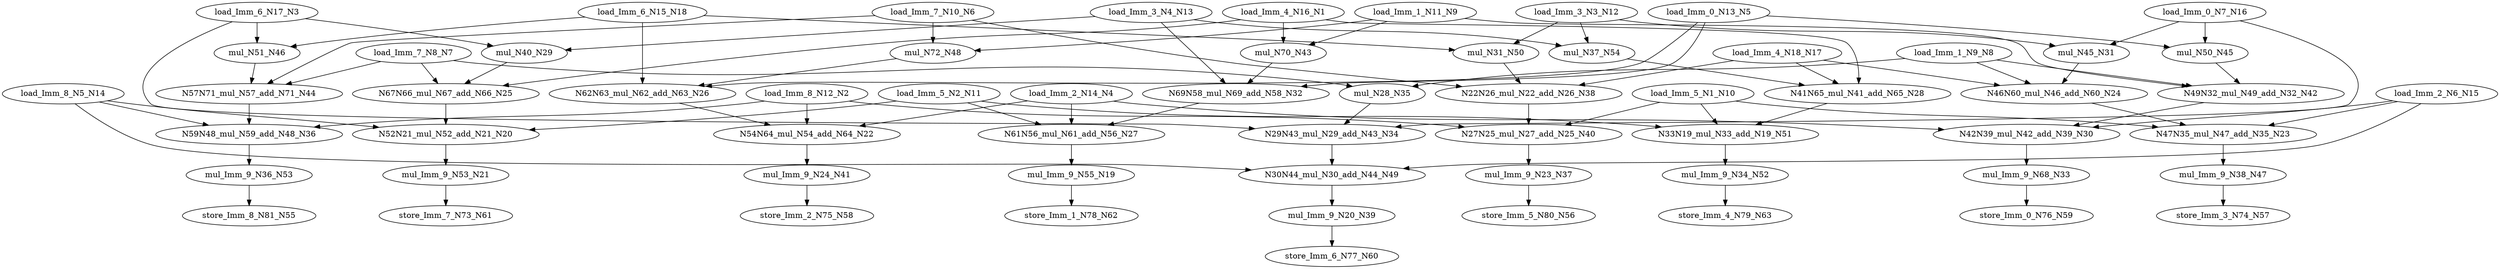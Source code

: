 digraph graphname {
N55 [color="black", label="store_Imm_8_N81_N55"];
N54 [color="black", label="mul_N37_N54"];
N58 [color="black", label="store_Imm_2_N75_N58"];
N49 [color="black", label="N30N44_mul_N30_add_N44_N49"];
N48 [color="black", label="mul_N72_N48"];
N63 [color="black", label="store_Imm_4_N79_N63"];
N62 [color="black", label="store_Imm_1_N78_N62"];
N61 [color="black", label="store_Imm_7_N73_N61"];
N60 [color="black", label="store_Imm_6_N77_N60"];
N41 [color="black", label="mul_Imm_9_N24_N41"];
N40 [color="black", label="N27N25_mul_N27_add_N25_N40"];
N43 [color="black", label="mul_N70_N43"];
N42 [color="black", label="N49N32_mul_N49_add_N32_N42"];
N45 [color="black", label="mul_N50_N45"];
N44 [color="black", label="N57N71_mul_N57_add_N71_N44"];
N47 [color="black", label="mul_Imm_9_N38_N47"];
N46 [color="black", label="mul_N51_N46"];
N29 [color="black", label="mul_N40_N29"];
N28 [color="black", label="N41N65_mul_N41_add_N65_N28"];
N59 [color="black", label="store_Imm_0_N76_N59"];
N23 [color="black", label="N47N35_mul_N47_add_N35_N23"];
N22 [color="black", label="N54N64_mul_N54_add_N64_N22"];
N21 [color="black", label="mul_Imm_9_N53_N21"];
N20 [color="black", label="N52N21_mul_N52_add_N21_N20"];
N27 [color="black", label="N61N56_mul_N61_add_N56_N27"];
N26 [color="black", label="N62N63_mul_N62_add_N63_N26"];
N25 [color="black", label="N67N66_mul_N67_add_N66_N25"];
N24 [color="black", label="N46N60_mul_N46_add_N60_N24"];
N8 [color="black", label="load_Imm_1_N9_N8"];
N9 [color="black", label="load_Imm_1_N11_N9"];
N1 [color="black", label="load_Imm_4_N16_N1"];
N2 [color="black", label="load_Imm_8_N12_N2"];
N3 [color="black", label="load_Imm_6_N17_N3"];
N4 [color="black", label="load_Imm_2_N14_N4"];
N5 [color="black", label="load_Imm_0_N13_N5"];
N6 [color="black", label="load_Imm_7_N10_N6"];
N7 [color="black", label="load_Imm_7_N8_N7"];
N12 [color="black", label="load_Imm_3_N3_N12"];
N13 [color="black", label="load_Imm_3_N4_N13"];
N10 [color="black", label="load_Imm_5_N1_N10"];
N11 [color="black", label="load_Imm_5_N2_N11"];
N16 [color="black", label="load_Imm_0_N7_N16"];
N17 [color="black", label="load_Imm_4_N18_N17"];
N14 [color="black", label="load_Imm_8_N5_N14"];
N15 [color="black", label="load_Imm_2_N6_N15"];
N56 [color="black", label="store_Imm_5_N80_N56"];
N57 [color="black", label="store_Imm_3_N74_N57"];
N18 [color="black", label="load_Imm_6_N15_N18"];
N19 [color="black", label="mul_Imm_9_N55_N19"];
N52 [color="black", label="mul_Imm_9_N34_N52"];
N53 [color="black", label="mul_Imm_9_N36_N53"];
N50 [color="black", label="mul_N31_N50"];
N51 [color="black", label="N33N19_mul_N33_add_N19_N51"];
N38 [color="black", label="N22N26_mul_N22_add_N26_N38"];
N39 [color="black", label="mul_Imm_9_N20_N39"];
N30 [color="black", label="N42N39_mul_N42_add_N39_N30"];
N31 [color="black", label="mul_N45_N31"];
N32 [color="black", label="N69N58_mul_N69_add_N58_N32"];
N33 [color="black", label="mul_Imm_9_N68_N33"];
N34 [color="black", label="N29N43_mul_N29_add_N43_N34"];
N35 [color="black", label="mul_N28_N35"];
N36 [color="black", label="N59N48_mul_N59_add_N48_N36"];
N37 [color="black", label="mul_Imm_9_N23_N37"];
N54 -> N28;
N49 -> N39;
N48 -> N26;
N41 -> N58;
N40 -> N37;
N43 -> N32;
N42 -> N30;
N45 -> N42;
N44 -> N36;
N47 -> N57;
N46 -> N44;
N29 -> N25;
N28 -> N51;
N23 -> N47;
N22 -> N41;
N21 -> N61;
N20 -> N21;
N27 -> N19;
N26 -> N22;
N25 -> N20;
N24 -> N23;
N8 -> N24;
N8 -> N42;
N8 -> N35;
N9 -> N42;
N9 -> N43;
N9 -> N48;
N1 -> N28;
N1 -> N43;
N1 -> N25;
N2 -> N40;
N2 -> N36;
N2 -> N22;
N3 -> N46;
N3 -> N29;
N3 -> N34;
N4 -> N27;
N4 -> N30;
N4 -> N22;
N5 -> N32;
N5 -> N26;
N5 -> N45;
N6 -> N44;
N6 -> N48;
N6 -> N38;
N7 -> N44;
N7 -> N25;
N7 -> N35;
N12 -> N50;
N12 -> N31;
N12 -> N54;
N13 -> N32;
N13 -> N54;
N13 -> N29;
N10 -> N51;
N10 -> N40;
N10 -> N23;
N11 -> N20;
N11 -> N51;
N11 -> N27;
N16 -> N34;
N16 -> N45;
N16 -> N31;
N17 -> N38;
N17 -> N24;
N17 -> N28;
N14 -> N20;
N14 -> N36;
N14 -> N49;
N15 -> N23;
N15 -> N30;
N15 -> N49;
N18 -> N26;
N18 -> N50;
N18 -> N46;
N19 -> N62;
N52 -> N63;
N53 -> N55;
N50 -> N38;
N51 -> N52;
N38 -> N40;
N39 -> N60;
N30 -> N33;
N31 -> N24;
N32 -> N27;
N33 -> N59;
N34 -> N49;
N35 -> N34;
N36 -> N53;
N37 -> N56;
}
